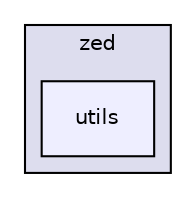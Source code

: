 digraph "utils" {
  compound=true
  node [ fontsize="10", fontname="Helvetica"];
  edge [ labelfontsize="10", labelfontname="Helvetica"];
  subgraph clusterdir_57cd1bc843730bbd17c8fc7166112eb9 {
    graph [ bgcolor="#ddddee", pencolor="black", label="zed" fontname="Helvetica", fontsize="10", URL="dir_57cd1bc843730bbd17c8fc7166112eb9.html"]
  dir_a89202e05b5cf831678066d136b975c2 [shape=box, label="utils", style="filled", fillcolor="#eeeeff", pencolor="black", URL="dir_a89202e05b5cf831678066d136b975c2.html"];
  }
}
